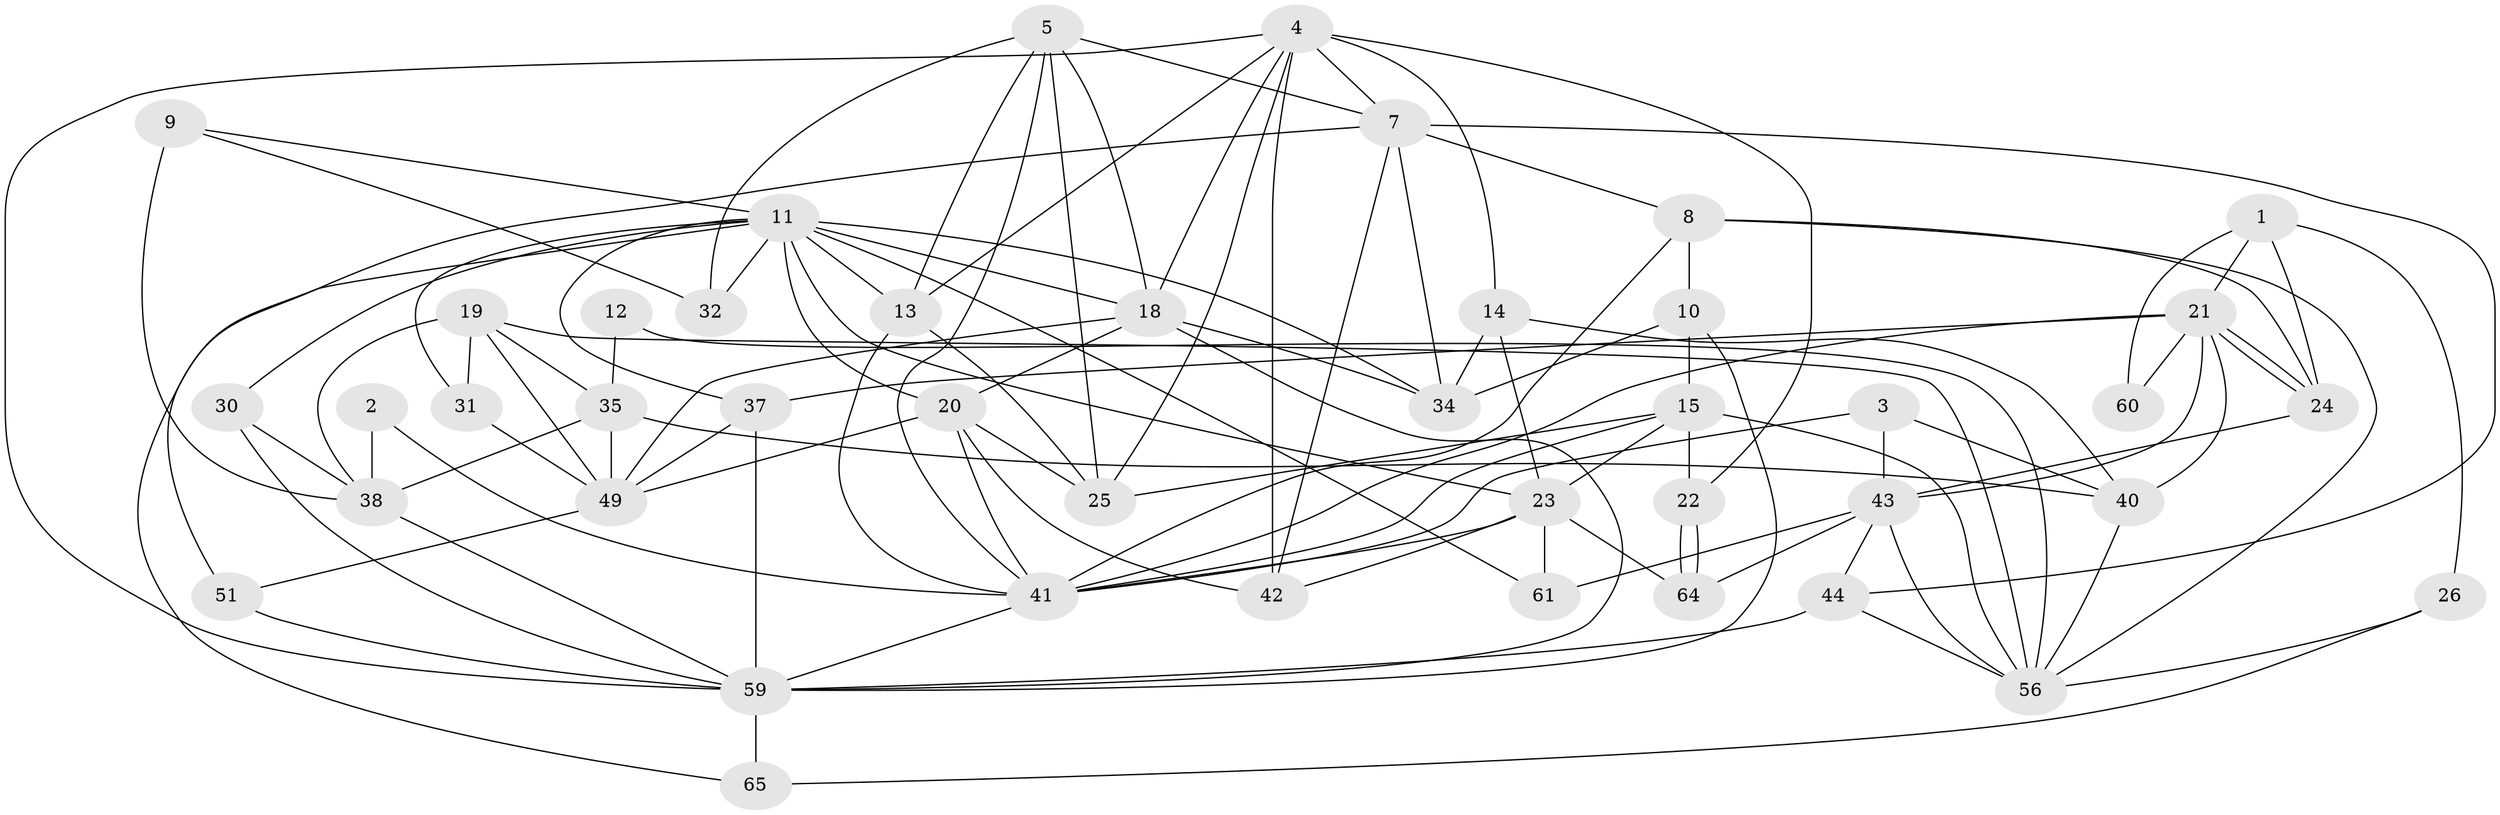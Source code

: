 // original degree distribution, {4: 0.20588235294117646, 2: 0.10294117647058823, 3: 0.35294117647058826, 5: 0.20588235294117646, 6: 0.08823529411764706, 8: 0.014705882352941176, 7: 0.014705882352941176, 9: 0.014705882352941176}
// Generated by graph-tools (version 1.1) at 2025/11/02/27/25 16:11:23]
// undirected, 43 vertices, 110 edges
graph export_dot {
graph [start="1"]
  node [color=gray90,style=filled];
  1;
  2;
  3;
  4 [super="+6"];
  5 [super="+46"];
  7 [super="+33"];
  8 [super="+17"];
  9;
  10;
  11 [super="+29"];
  12;
  13 [super="+45"];
  14 [super="+16"];
  15 [super="+53"];
  18 [super="+36"];
  19 [super="+27"];
  20 [super="+52"];
  21 [super="+55"];
  22 [super="+47"];
  23 [super="+28"];
  24;
  25 [super="+63"];
  26;
  30;
  31;
  32;
  34 [super="+39"];
  35 [super="+67"];
  37 [super="+48"];
  38 [super="+68"];
  40 [super="+57"];
  41 [super="+62"];
  42;
  43 [super="+54"];
  44;
  49 [super="+50"];
  51;
  56 [super="+58"];
  59 [super="+66"];
  60;
  61;
  64;
  65;
  1 -- 21;
  1 -- 24;
  1 -- 26;
  1 -- 60;
  2 -- 41;
  2 -- 38;
  3 -- 41;
  3 -- 40;
  3 -- 43;
  4 -- 7;
  4 -- 22;
  4 -- 59;
  4 -- 14;
  4 -- 18;
  4 -- 25;
  4 -- 42;
  4 -- 13;
  5 -- 7;
  5 -- 41;
  5 -- 32;
  5 -- 13;
  5 -- 25;
  5 -- 18;
  7 -- 42;
  7 -- 8;
  7 -- 51;
  7 -- 44;
  7 -- 34;
  8 -- 10;
  8 -- 56;
  8 -- 41;
  8 -- 24;
  9 -- 32;
  9 -- 38;
  9 -- 11;
  10 -- 34;
  10 -- 15;
  10 -- 59;
  11 -- 61;
  11 -- 20;
  11 -- 31;
  11 -- 37;
  11 -- 13;
  11 -- 32;
  11 -- 65;
  11 -- 34;
  11 -- 18;
  11 -- 23;
  11 -- 30;
  12 -- 56;
  12 -- 35;
  13 -- 25;
  13 -- 41;
  14 -- 40;
  14 -- 23;
  14 -- 34;
  15 -- 56;
  15 -- 41;
  15 -- 22;
  15 -- 25;
  15 -- 23;
  18 -- 20;
  18 -- 49;
  18 -- 59;
  18 -- 34;
  19 -- 38;
  19 -- 35 [weight=2];
  19 -- 56;
  19 -- 31;
  19 -- 49;
  20 -- 42;
  20 -- 49;
  20 -- 25;
  20 -- 41;
  21 -- 24;
  21 -- 24;
  21 -- 37;
  21 -- 40;
  21 -- 43;
  21 -- 60;
  21 -- 41;
  22 -- 64;
  22 -- 64;
  23 -- 42;
  23 -- 41;
  23 -- 64;
  23 -- 61;
  24 -- 43;
  26 -- 65;
  26 -- 56;
  30 -- 59;
  30 -- 38;
  31 -- 49;
  35 -- 49;
  35 -- 38;
  35 -- 40;
  37 -- 59;
  37 -- 49;
  38 -- 59;
  40 -- 56;
  41 -- 59;
  43 -- 56;
  43 -- 64;
  43 -- 44;
  43 -- 61;
  44 -- 56;
  44 -- 59;
  49 -- 51;
  51 -- 59;
  59 -- 65;
}
